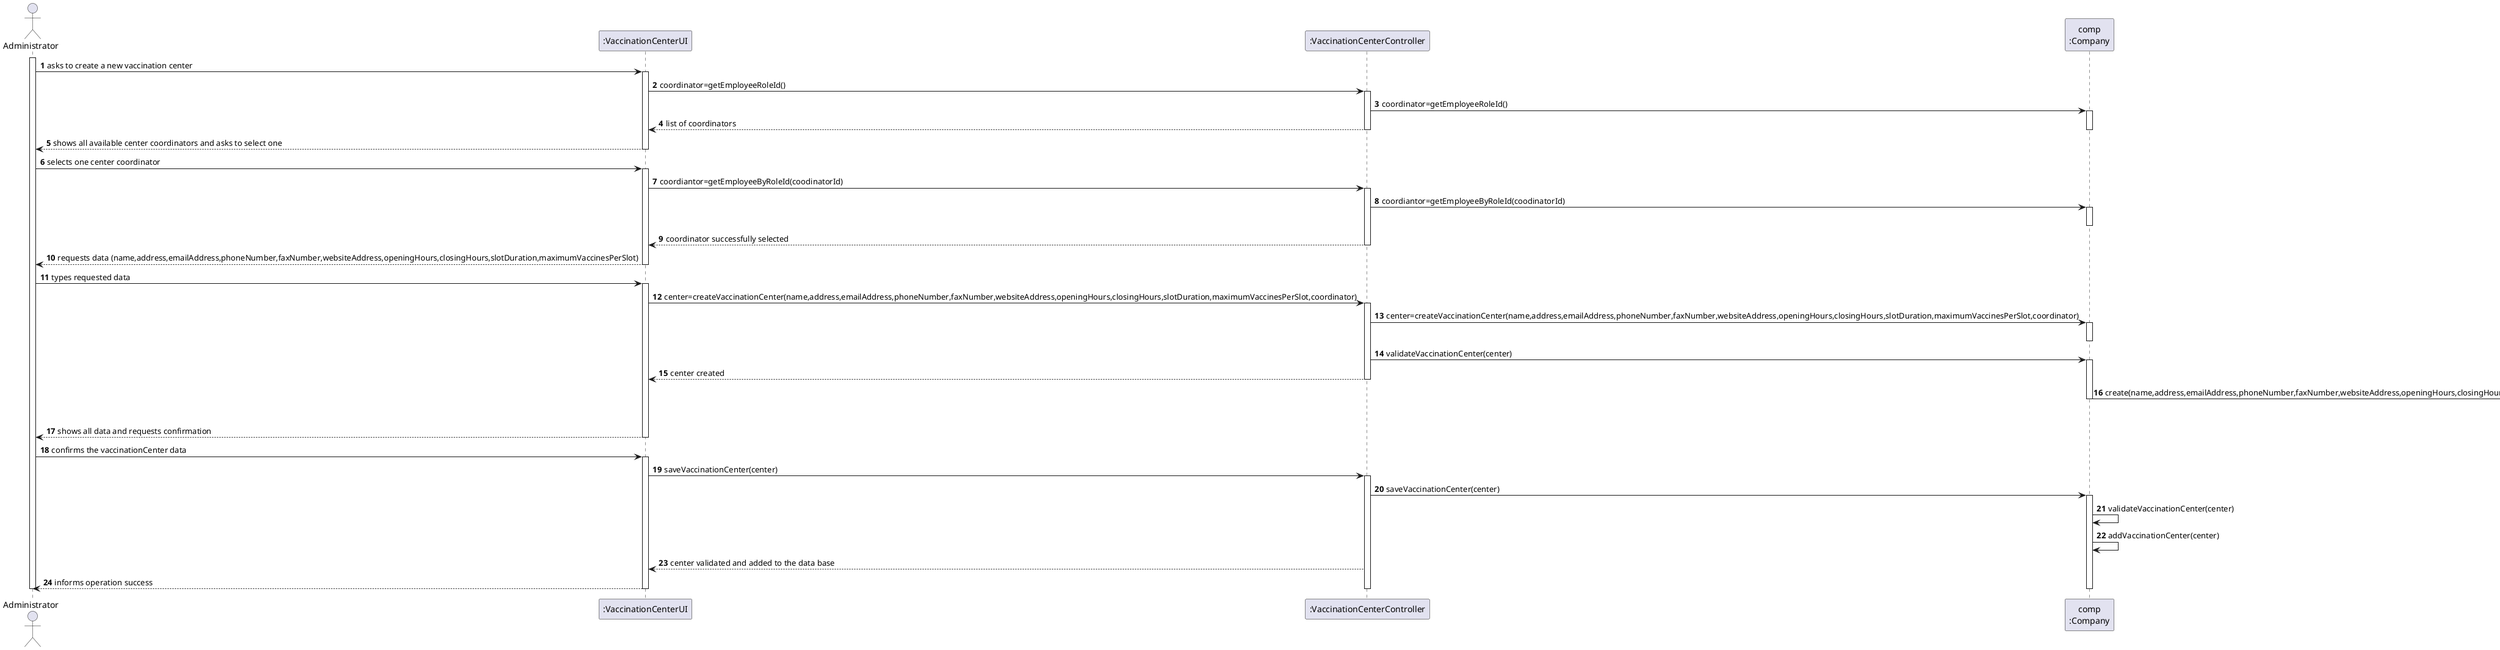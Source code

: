 @startuml US09_SD
autonumber
actor "Administrator" as ADM

participant ":VaccinationCenterUI" as UI
participant ":VaccinationCenterController" as CTRL
participant "comp\n:Company" as COMP

activate ADM
ADM -> UI : asks to create a new vaccination center
activate UI

UI -> CTRL : coordinator=getEmployeeRoleId()
activate CTRL

CTRL-> COMP : coordinator=getEmployeeRoleId()
activate COMP

CTRL --> UI : list of coordinators
deactivate CTRL
deactivate COMP

UI --> ADM : shows all available center coordinators and asks to select one
deactivate UI

ADM -> UI : selects one center coordinator
activate UI

UI -> CTRL : coordiantor=getEmployeeByRoleId(coodinatorId)
activate CTRL

CTRL -> COMP : coordiantor=getEmployeeByRoleId(coodinatorId)
activate COMP
deactivate COMP

CTRL --> UI : coordinator successfully selected
deactivate CTRL

UI --> ADM : requests data (name,address,emailAddress,phoneNumber,faxNumber,websiteAddress,openingHours,closingHours,slotDuration,maximumVaccinesPerSlot)
deactivate UI

ADM -> UI : types requested data
activate UI

UI -> CTRL : center=createVaccinationCenter(name,address,emailAddress,phoneNumber,faxNumber,websiteAddress,openingHours,closingHours,slotDuration,maximumVaccinesPerSlot,coordinator)
activate CTRL

CTRL-> COMP : center=createVaccinationCenter(name,address,emailAddress,phoneNumber,faxNumber,websiteAddress,openingHours,closingHours,slotDuration,maximumVaccinesPerSlot,coordinator)
activate COMP
deactivate COMP

CTRL -> COMP: validateVaccinationCenter(center)
activate COMP

CTRL --> UI : center created
deactivate CTRL

create "center\n:VaccinationCenter" as CENTER
COMP -> CENTER : create(name,address,emailAddress,phoneNumber,faxNumber,websiteAddress,openingHours,closingHours,slotDuration,maximumVaccinesPerSlot,coordinator)
deactivate COMP

UI --> ADM: shows all data and requests confirmation
deactivate COMP
deactivate CTRL
deactivate UI

ADM -> UI : confirms the vaccinationCenter data
activate UI
UI -> CTRL : saveVaccinationCenter(center)
activate CTRL

CTRL -> COMP : saveVaccinationCenter(center)
activate COMP

COMP -> COMP : validateVaccinationCenter(center)
COMP -> COMP : addVaccinationCenter(center)

CTRL --> UI : center validated and added to the data base

UI --> ADM : informs operation success
deactivate COMP
deactivate CTRL
deactivate UI

deactivate ADM

@enduml